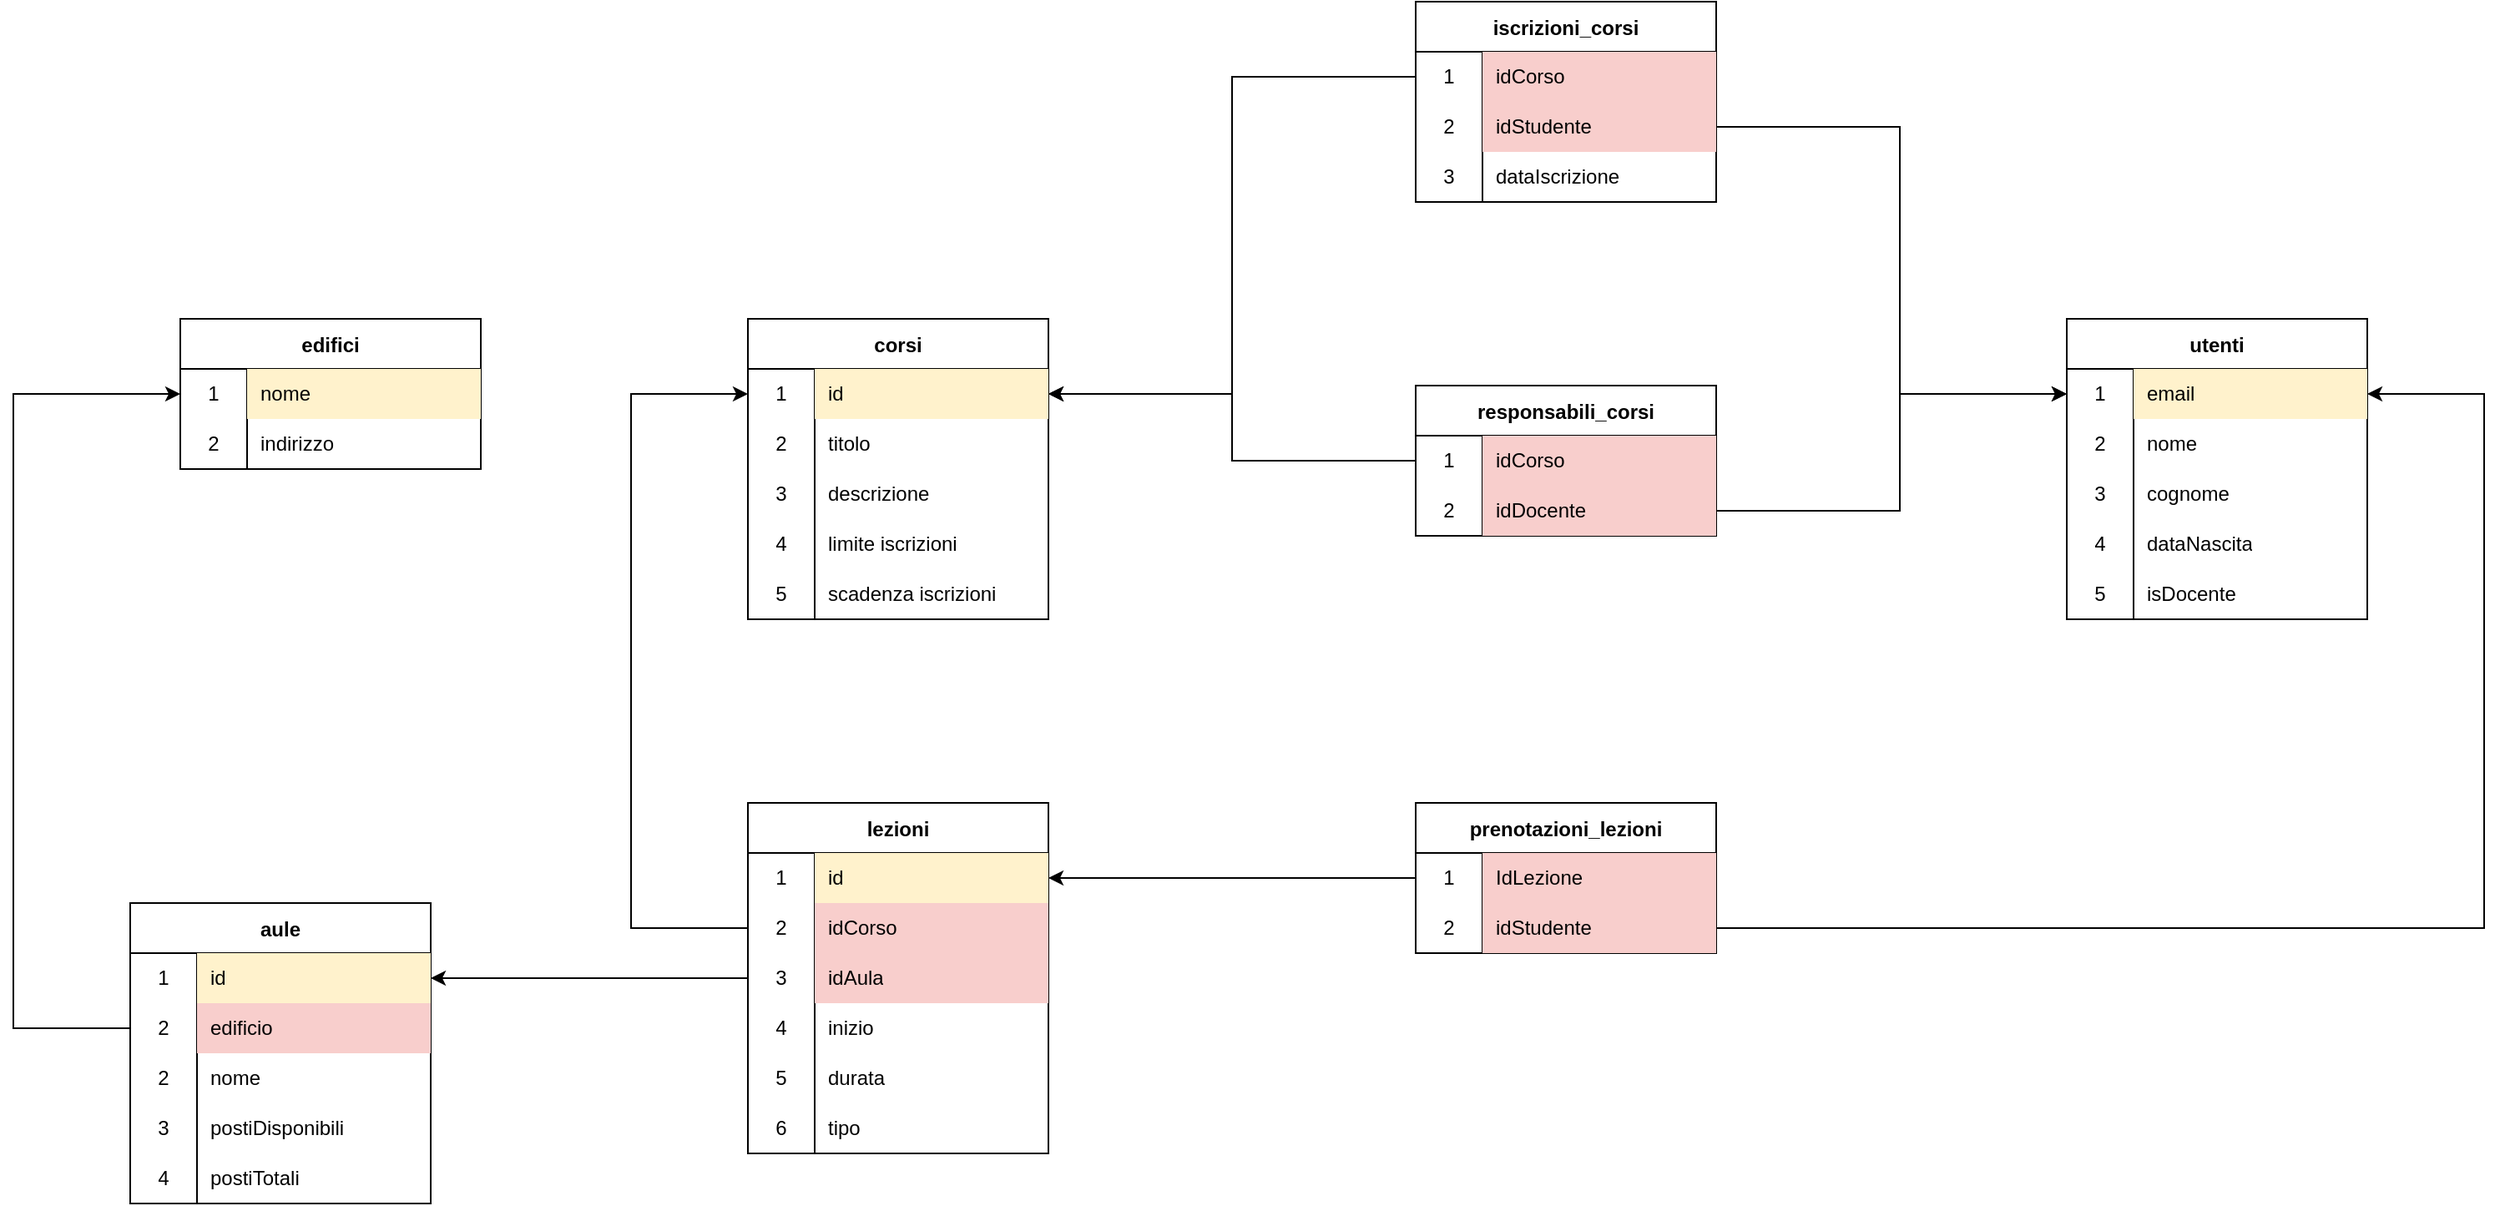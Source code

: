 <mxfile version="18.0.1" type="device"><diagram id="Do8OQqbNWDn9MiTwfZ_v" name="Page-1"><mxGraphModel dx="2324" dy="953" grid="1" gridSize="10" guides="1" tooltips="1" connect="1" arrows="1" fold="1" page="1" pageScale="1" pageWidth="827" pageHeight="1169" math="0" shadow="0"><root><mxCell id="0"/><mxCell id="1" parent="0"/><mxCell id="9APpmhTUJoyWHnllZokA-2" value="utenti" style="shape=table;startSize=30;container=1;collapsible=0;childLayout=tableLayout;fixedRows=1;rowLines=0;fontStyle=1;" parent="1" vertex="1"><mxGeometry x="860" y="480" width="180" height="180" as="geometry"/></mxCell><mxCell id="9APpmhTUJoyWHnllZokA-6" value="" style="shape=tableRow;horizontal=0;startSize=0;swimlaneHead=0;swimlaneBody=0;top=0;left=0;bottom=0;right=0;collapsible=0;dropTarget=0;fillColor=none;points=[[0,0.5],[1,0.5]];portConstraint=eastwest;" parent="9APpmhTUJoyWHnllZokA-2" vertex="1"><mxGeometry y="30" width="180" height="30" as="geometry"/></mxCell><mxCell id="9APpmhTUJoyWHnllZokA-7" value="1" style="shape=partialRectangle;html=1;whiteSpace=wrap;connectable=0;fillColor=none;top=0;left=0;bottom=0;right=0;overflow=hidden;" parent="9APpmhTUJoyWHnllZokA-6" vertex="1"><mxGeometry width="40" height="30" as="geometry"><mxRectangle width="40" height="30" as="alternateBounds"/></mxGeometry></mxCell><mxCell id="9APpmhTUJoyWHnllZokA-8" value="email" style="shape=partialRectangle;html=1;whiteSpace=wrap;connectable=0;fillColor=#fff2cc;top=0;left=0;bottom=0;right=0;align=left;spacingLeft=6;overflow=hidden;strokeColor=#d6b656;" parent="9APpmhTUJoyWHnllZokA-6" vertex="1"><mxGeometry x="40" width="140" height="30" as="geometry"><mxRectangle width="140" height="30" as="alternateBounds"/></mxGeometry></mxCell><mxCell id="9APpmhTUJoyWHnllZokA-9" style="shape=tableRow;horizontal=0;startSize=0;swimlaneHead=0;swimlaneBody=0;top=0;left=0;bottom=0;right=0;collapsible=0;dropTarget=0;fillColor=none;points=[[0,0.5],[1,0.5]];portConstraint=eastwest;" parent="9APpmhTUJoyWHnllZokA-2" vertex="1"><mxGeometry y="60" width="180" height="30" as="geometry"/></mxCell><mxCell id="9APpmhTUJoyWHnllZokA-10" value="2" style="shape=partialRectangle;html=1;whiteSpace=wrap;connectable=0;fillColor=none;top=0;left=0;bottom=0;right=0;overflow=hidden;" parent="9APpmhTUJoyWHnllZokA-9" vertex="1"><mxGeometry width="40" height="30" as="geometry"><mxRectangle width="40" height="30" as="alternateBounds"/></mxGeometry></mxCell><mxCell id="9APpmhTUJoyWHnllZokA-11" value="nome" style="shape=partialRectangle;html=1;whiteSpace=wrap;connectable=0;fillColor=none;top=0;left=0;bottom=0;right=0;align=left;spacingLeft=6;overflow=hidden;" parent="9APpmhTUJoyWHnllZokA-9" vertex="1"><mxGeometry x="40" width="140" height="30" as="geometry"><mxRectangle width="140" height="30" as="alternateBounds"/></mxGeometry></mxCell><mxCell id="9APpmhTUJoyWHnllZokA-12" style="shape=tableRow;horizontal=0;startSize=0;swimlaneHead=0;swimlaneBody=0;top=0;left=0;bottom=0;right=0;collapsible=0;dropTarget=0;fillColor=none;points=[[0,0.5],[1,0.5]];portConstraint=eastwest;" parent="9APpmhTUJoyWHnllZokA-2" vertex="1"><mxGeometry y="90" width="180" height="30" as="geometry"/></mxCell><mxCell id="9APpmhTUJoyWHnllZokA-13" value="3" style="shape=partialRectangle;html=1;whiteSpace=wrap;connectable=0;fillColor=none;top=0;left=0;bottom=0;right=0;overflow=hidden;" parent="9APpmhTUJoyWHnllZokA-12" vertex="1"><mxGeometry width="40" height="30" as="geometry"><mxRectangle width="40" height="30" as="alternateBounds"/></mxGeometry></mxCell><mxCell id="9APpmhTUJoyWHnllZokA-14" value="cognome" style="shape=partialRectangle;html=1;whiteSpace=wrap;connectable=0;fillColor=none;top=0;left=0;bottom=0;right=0;align=left;spacingLeft=6;overflow=hidden;" parent="9APpmhTUJoyWHnllZokA-12" vertex="1"><mxGeometry x="40" width="140" height="30" as="geometry"><mxRectangle width="140" height="30" as="alternateBounds"/></mxGeometry></mxCell><mxCell id="9APpmhTUJoyWHnllZokA-15" style="shape=tableRow;horizontal=0;startSize=0;swimlaneHead=0;swimlaneBody=0;top=0;left=0;bottom=0;right=0;collapsible=0;dropTarget=0;fillColor=none;points=[[0,0.5],[1,0.5]];portConstraint=eastwest;" parent="9APpmhTUJoyWHnllZokA-2" vertex="1"><mxGeometry y="120" width="180" height="30" as="geometry"/></mxCell><mxCell id="9APpmhTUJoyWHnllZokA-16" value="4" style="shape=partialRectangle;html=1;whiteSpace=wrap;connectable=0;fillColor=none;top=0;left=0;bottom=0;right=0;overflow=hidden;" parent="9APpmhTUJoyWHnllZokA-15" vertex="1"><mxGeometry width="40" height="30" as="geometry"><mxRectangle width="40" height="30" as="alternateBounds"/></mxGeometry></mxCell><mxCell id="9APpmhTUJoyWHnllZokA-17" value="dataNascita" style="shape=partialRectangle;html=1;whiteSpace=wrap;connectable=0;fillColor=none;top=0;left=0;bottom=0;right=0;align=left;spacingLeft=6;overflow=hidden;" parent="9APpmhTUJoyWHnllZokA-15" vertex="1"><mxGeometry x="40" width="140" height="30" as="geometry"><mxRectangle width="140" height="30" as="alternateBounds"/></mxGeometry></mxCell><mxCell id="9APpmhTUJoyWHnllZokA-133" style="shape=tableRow;horizontal=0;startSize=0;swimlaneHead=0;swimlaneBody=0;top=0;left=0;bottom=0;right=0;collapsible=0;dropTarget=0;fillColor=none;points=[[0,0.5],[1,0.5]];portConstraint=eastwest;" parent="9APpmhTUJoyWHnllZokA-2" vertex="1"><mxGeometry y="150" width="180" height="30" as="geometry"/></mxCell><mxCell id="9APpmhTUJoyWHnllZokA-134" value="5" style="shape=partialRectangle;html=1;whiteSpace=wrap;connectable=0;fillColor=none;top=0;left=0;bottom=0;right=0;overflow=hidden;" parent="9APpmhTUJoyWHnllZokA-133" vertex="1"><mxGeometry width="40" height="30" as="geometry"><mxRectangle width="40" height="30" as="alternateBounds"/></mxGeometry></mxCell><mxCell id="9APpmhTUJoyWHnllZokA-135" value="isDocente" style="shape=partialRectangle;html=1;whiteSpace=wrap;connectable=0;fillColor=none;top=0;left=0;bottom=0;right=0;align=left;spacingLeft=6;overflow=hidden;" parent="9APpmhTUJoyWHnllZokA-133" vertex="1"><mxGeometry x="40" width="140" height="30" as="geometry"><mxRectangle width="140" height="30" as="alternateBounds"/></mxGeometry></mxCell><mxCell id="9APpmhTUJoyWHnllZokA-33" value="lezioni" style="shape=table;startSize=30;container=1;collapsible=0;childLayout=tableLayout;fixedRows=1;rowLines=0;fontStyle=1;" parent="1" vertex="1"><mxGeometry x="70" y="770" width="180" height="210" as="geometry"/></mxCell><mxCell id="9APpmhTUJoyWHnllZokA-34" value="" style="shape=tableRow;horizontal=0;startSize=0;swimlaneHead=0;swimlaneBody=0;top=0;left=0;bottom=0;right=0;collapsible=0;dropTarget=0;fillColor=none;points=[[0,0.5],[1,0.5]];portConstraint=eastwest;" parent="9APpmhTUJoyWHnllZokA-33" vertex="1"><mxGeometry y="30" width="180" height="30" as="geometry"/></mxCell><mxCell id="9APpmhTUJoyWHnllZokA-35" value="1" style="shape=partialRectangle;html=1;whiteSpace=wrap;connectable=0;fillColor=none;top=0;left=0;bottom=0;right=0;overflow=hidden;pointerEvents=1;" parent="9APpmhTUJoyWHnllZokA-34" vertex="1"><mxGeometry width="40" height="30" as="geometry"><mxRectangle width="40" height="30" as="alternateBounds"/></mxGeometry></mxCell><mxCell id="9APpmhTUJoyWHnllZokA-36" value="id" style="shape=partialRectangle;html=1;whiteSpace=wrap;connectable=0;fillColor=#fff2cc;top=0;left=0;bottom=0;right=0;align=left;spacingLeft=6;overflow=hidden;strokeColor=#d6b656;" parent="9APpmhTUJoyWHnllZokA-34" vertex="1"><mxGeometry x="40" width="140" height="30" as="geometry"><mxRectangle width="140" height="30" as="alternateBounds"/></mxGeometry></mxCell><mxCell id="9APpmhTUJoyWHnllZokA-204" style="shape=tableRow;horizontal=0;startSize=0;swimlaneHead=0;swimlaneBody=0;top=0;left=0;bottom=0;right=0;collapsible=0;dropTarget=0;fillColor=none;points=[[0,0.5],[1,0.5]];portConstraint=eastwest;" parent="9APpmhTUJoyWHnllZokA-33" vertex="1"><mxGeometry y="60" width="180" height="30" as="geometry"/></mxCell><mxCell id="9APpmhTUJoyWHnllZokA-205" value="2" style="shape=partialRectangle;html=1;whiteSpace=wrap;connectable=0;fillColor=none;top=0;left=0;bottom=0;right=0;overflow=hidden;" parent="9APpmhTUJoyWHnllZokA-204" vertex="1"><mxGeometry width="40" height="30" as="geometry"><mxRectangle width="40" height="30" as="alternateBounds"/></mxGeometry></mxCell><mxCell id="9APpmhTUJoyWHnllZokA-206" value="&lt;span&gt;idCorso&lt;/span&gt;" style="shape=partialRectangle;html=1;whiteSpace=wrap;connectable=0;fillColor=#f8cecc;top=0;left=0;bottom=0;right=0;align=left;spacingLeft=6;overflow=hidden;strokeColor=#b85450;" parent="9APpmhTUJoyWHnllZokA-204" vertex="1"><mxGeometry x="40" width="140" height="30" as="geometry"><mxRectangle width="140" height="30" as="alternateBounds"/></mxGeometry></mxCell><mxCell id="swzENgJXtXlsPxIfbbaG-1" style="shape=tableRow;horizontal=0;startSize=0;swimlaneHead=0;swimlaneBody=0;top=0;left=0;bottom=0;right=0;collapsible=0;dropTarget=0;fillColor=none;points=[[0,0.5],[1,0.5]];portConstraint=eastwest;" parent="9APpmhTUJoyWHnllZokA-33" vertex="1"><mxGeometry y="90" width="180" height="30" as="geometry"/></mxCell><mxCell id="swzENgJXtXlsPxIfbbaG-2" value="3" style="shape=partialRectangle;html=1;whiteSpace=wrap;connectable=0;fillColor=none;top=0;left=0;bottom=0;right=0;overflow=hidden;" parent="swzENgJXtXlsPxIfbbaG-1" vertex="1"><mxGeometry width="40" height="30" as="geometry"><mxRectangle width="40" height="30" as="alternateBounds"/></mxGeometry></mxCell><mxCell id="swzENgJXtXlsPxIfbbaG-3" value="idAula" style="shape=partialRectangle;html=1;whiteSpace=wrap;connectable=0;fillColor=#f8cecc;top=0;left=0;bottom=0;right=0;align=left;spacingLeft=6;overflow=hidden;strokeColor=#b85450;" parent="swzENgJXtXlsPxIfbbaG-1" vertex="1"><mxGeometry x="40" width="140" height="30" as="geometry"><mxRectangle width="140" height="30" as="alternateBounds"/></mxGeometry></mxCell><mxCell id="9APpmhTUJoyWHnllZokA-37" value="" style="shape=tableRow;horizontal=0;startSize=0;swimlaneHead=0;swimlaneBody=0;top=0;left=0;bottom=0;right=0;collapsible=0;dropTarget=0;fillColor=none;points=[[0,0.5],[1,0.5]];portConstraint=eastwest;" parent="9APpmhTUJoyWHnllZokA-33" vertex="1"><mxGeometry y="120" width="180" height="30" as="geometry"/></mxCell><mxCell id="9APpmhTUJoyWHnllZokA-38" value="4" style="shape=partialRectangle;html=1;whiteSpace=wrap;connectable=0;fillColor=none;top=0;left=0;bottom=0;right=0;overflow=hidden;" parent="9APpmhTUJoyWHnllZokA-37" vertex="1"><mxGeometry width="40" height="30" as="geometry"><mxRectangle width="40" height="30" as="alternateBounds"/></mxGeometry></mxCell><mxCell id="9APpmhTUJoyWHnllZokA-39" value="inizio" style="shape=partialRectangle;html=1;whiteSpace=wrap;connectable=0;fillColor=none;top=0;left=0;bottom=0;right=0;align=left;spacingLeft=6;overflow=hidden;" parent="9APpmhTUJoyWHnllZokA-37" vertex="1"><mxGeometry x="40" width="140" height="30" as="geometry"><mxRectangle width="140" height="30" as="alternateBounds"/></mxGeometry></mxCell><mxCell id="9APpmhTUJoyWHnllZokA-40" value="" style="shape=tableRow;horizontal=0;startSize=0;swimlaneHead=0;swimlaneBody=0;top=0;left=0;bottom=0;right=0;collapsible=0;dropTarget=0;fillColor=none;points=[[0,0.5],[1,0.5]];portConstraint=eastwest;" parent="9APpmhTUJoyWHnllZokA-33" vertex="1"><mxGeometry y="150" width="180" height="30" as="geometry"/></mxCell><mxCell id="9APpmhTUJoyWHnllZokA-41" value="5" style="shape=partialRectangle;html=1;whiteSpace=wrap;connectable=0;fillColor=none;top=0;left=0;bottom=0;right=0;overflow=hidden;" parent="9APpmhTUJoyWHnllZokA-40" vertex="1"><mxGeometry width="40" height="30" as="geometry"><mxRectangle width="40" height="30" as="alternateBounds"/></mxGeometry></mxCell><mxCell id="9APpmhTUJoyWHnllZokA-42" value="durata" style="shape=partialRectangle;html=1;whiteSpace=wrap;connectable=0;fillColor=none;top=0;left=0;bottom=0;right=0;align=left;spacingLeft=6;overflow=hidden;" parent="9APpmhTUJoyWHnllZokA-40" vertex="1"><mxGeometry x="40" width="140" height="30" as="geometry"><mxRectangle width="140" height="30" as="alternateBounds"/></mxGeometry></mxCell><mxCell id="9APpmhTUJoyWHnllZokA-200" style="shape=tableRow;horizontal=0;startSize=0;swimlaneHead=0;swimlaneBody=0;top=0;left=0;bottom=0;right=0;collapsible=0;dropTarget=0;fillColor=none;points=[[0,0.5],[1,0.5]];portConstraint=eastwest;" parent="9APpmhTUJoyWHnllZokA-33" vertex="1"><mxGeometry y="180" width="180" height="30" as="geometry"/></mxCell><mxCell id="9APpmhTUJoyWHnllZokA-201" value="6" style="shape=partialRectangle;html=1;whiteSpace=wrap;connectable=0;fillColor=none;top=0;left=0;bottom=0;right=0;overflow=hidden;" parent="9APpmhTUJoyWHnllZokA-200" vertex="1"><mxGeometry width="40" height="30" as="geometry"><mxRectangle width="40" height="30" as="alternateBounds"/></mxGeometry></mxCell><mxCell id="9APpmhTUJoyWHnllZokA-202" value="tipo" style="shape=partialRectangle;html=1;whiteSpace=wrap;connectable=0;fillColor=none;top=0;left=0;bottom=0;right=0;align=left;spacingLeft=6;overflow=hidden;" parent="9APpmhTUJoyWHnllZokA-200" vertex="1"><mxGeometry x="40" width="140" height="30" as="geometry"><mxRectangle width="140" height="30" as="alternateBounds"/></mxGeometry></mxCell><mxCell id="9APpmhTUJoyWHnllZokA-43" value="corsi" style="shape=table;startSize=30;container=1;collapsible=0;childLayout=tableLayout;fixedRows=1;rowLines=0;fontStyle=1;" parent="1" vertex="1"><mxGeometry x="70" y="480" width="180" height="180" as="geometry"/></mxCell><mxCell id="9APpmhTUJoyWHnllZokA-44" style="shape=tableRow;horizontal=0;startSize=0;swimlaneHead=0;swimlaneBody=0;top=0;left=0;bottom=0;right=0;collapsible=0;dropTarget=0;fillColor=none;points=[[0,0.5],[1,0.5]];portConstraint=eastwest;" parent="9APpmhTUJoyWHnllZokA-43" vertex="1"><mxGeometry y="30" width="180" height="30" as="geometry"/></mxCell><mxCell id="9APpmhTUJoyWHnllZokA-45" value="1" style="shape=partialRectangle;html=1;whiteSpace=wrap;connectable=0;fillColor=none;top=0;left=0;bottom=0;right=0;overflow=hidden;pointerEvents=1;" parent="9APpmhTUJoyWHnllZokA-44" vertex="1"><mxGeometry width="40" height="30" as="geometry"><mxRectangle width="40" height="30" as="alternateBounds"/></mxGeometry></mxCell><mxCell id="9APpmhTUJoyWHnllZokA-46" value="id" style="shape=partialRectangle;html=1;whiteSpace=wrap;connectable=0;fillColor=#fff2cc;top=0;left=0;bottom=0;right=0;align=left;spacingLeft=6;overflow=hidden;strokeColor=#d6b656;" parent="9APpmhTUJoyWHnllZokA-44" vertex="1"><mxGeometry x="40" width="140" height="30" as="geometry"><mxRectangle width="140" height="30" as="alternateBounds"/></mxGeometry></mxCell><mxCell id="9APpmhTUJoyWHnllZokA-47" value="" style="shape=tableRow;horizontal=0;startSize=0;swimlaneHead=0;swimlaneBody=0;top=0;left=0;bottom=0;right=0;collapsible=0;dropTarget=0;fillColor=none;points=[[0,0.5],[1,0.5]];portConstraint=eastwest;" parent="9APpmhTUJoyWHnllZokA-43" vertex="1"><mxGeometry y="60" width="180" height="30" as="geometry"/></mxCell><mxCell id="9APpmhTUJoyWHnllZokA-48" value="2" style="shape=partialRectangle;html=1;whiteSpace=wrap;connectable=0;fillColor=none;top=0;left=0;bottom=0;right=0;overflow=hidden;pointerEvents=1;" parent="9APpmhTUJoyWHnllZokA-47" vertex="1"><mxGeometry width="40" height="30" as="geometry"><mxRectangle width="40" height="30" as="alternateBounds"/></mxGeometry></mxCell><mxCell id="9APpmhTUJoyWHnllZokA-49" value="titolo" style="shape=partialRectangle;html=1;whiteSpace=wrap;connectable=0;fillColor=none;top=0;left=0;bottom=0;right=0;align=left;spacingLeft=6;overflow=hidden;" parent="9APpmhTUJoyWHnllZokA-47" vertex="1"><mxGeometry x="40" width="140" height="30" as="geometry"><mxRectangle width="140" height="30" as="alternateBounds"/></mxGeometry></mxCell><mxCell id="paKhZ5-qJd5fVoAZMEzW-17" style="shape=tableRow;horizontal=0;startSize=0;swimlaneHead=0;swimlaneBody=0;top=0;left=0;bottom=0;right=0;collapsible=0;dropTarget=0;fillColor=none;points=[[0,0.5],[1,0.5]];portConstraint=eastwest;" parent="9APpmhTUJoyWHnllZokA-43" vertex="1"><mxGeometry y="90" width="180" height="30" as="geometry"/></mxCell><mxCell id="paKhZ5-qJd5fVoAZMEzW-18" value="3" style="shape=partialRectangle;html=1;whiteSpace=wrap;connectable=0;fillColor=none;top=0;left=0;bottom=0;right=0;overflow=hidden;pointerEvents=1;" parent="paKhZ5-qJd5fVoAZMEzW-17" vertex="1"><mxGeometry width="40" height="30" as="geometry"><mxRectangle width="40" height="30" as="alternateBounds"/></mxGeometry></mxCell><mxCell id="paKhZ5-qJd5fVoAZMEzW-19" value="&lt;span&gt;descrizione&lt;/span&gt;" style="shape=partialRectangle;html=1;whiteSpace=wrap;connectable=0;fillColor=none;top=0;left=0;bottom=0;right=0;align=left;spacingLeft=6;overflow=hidden;" parent="paKhZ5-qJd5fVoAZMEzW-17" vertex="1"><mxGeometry x="40" width="140" height="30" as="geometry"><mxRectangle width="140" height="30" as="alternateBounds"/></mxGeometry></mxCell><mxCell id="9APpmhTUJoyWHnllZokA-50" value="" style="shape=tableRow;horizontal=0;startSize=0;swimlaneHead=0;swimlaneBody=0;top=0;left=0;bottom=0;right=0;collapsible=0;dropTarget=0;fillColor=none;points=[[0,0.5],[1,0.5]];portConstraint=eastwest;" parent="9APpmhTUJoyWHnllZokA-43" vertex="1"><mxGeometry y="120" width="180" height="30" as="geometry"/></mxCell><mxCell id="9APpmhTUJoyWHnllZokA-51" value="4" style="shape=partialRectangle;html=1;whiteSpace=wrap;connectable=0;fillColor=none;top=0;left=0;bottom=0;right=0;overflow=hidden;" parent="9APpmhTUJoyWHnllZokA-50" vertex="1"><mxGeometry width="40" height="30" as="geometry"><mxRectangle width="40" height="30" as="alternateBounds"/></mxGeometry></mxCell><mxCell id="9APpmhTUJoyWHnllZokA-52" value="limite iscrizioni" style="shape=partialRectangle;html=1;whiteSpace=wrap;connectable=0;fillColor=none;top=0;left=0;bottom=0;right=0;align=left;spacingLeft=6;overflow=hidden;" parent="9APpmhTUJoyWHnllZokA-50" vertex="1"><mxGeometry x="40" width="140" height="30" as="geometry"><mxRectangle width="140" height="30" as="alternateBounds"/></mxGeometry></mxCell><mxCell id="9APpmhTUJoyWHnllZokA-53" value="" style="shape=tableRow;horizontal=0;startSize=0;swimlaneHead=0;swimlaneBody=0;top=0;left=0;bottom=0;right=0;collapsible=0;dropTarget=0;fillColor=none;points=[[0,0.5],[1,0.5]];portConstraint=eastwest;" parent="9APpmhTUJoyWHnllZokA-43" vertex="1"><mxGeometry y="150" width="180" height="30" as="geometry"/></mxCell><mxCell id="9APpmhTUJoyWHnllZokA-54" value="5" style="shape=partialRectangle;html=1;whiteSpace=wrap;connectable=0;fillColor=none;top=0;left=0;bottom=0;right=0;overflow=hidden;" parent="9APpmhTUJoyWHnllZokA-53" vertex="1"><mxGeometry width="40" height="30" as="geometry"><mxRectangle width="40" height="30" as="alternateBounds"/></mxGeometry></mxCell><mxCell id="9APpmhTUJoyWHnllZokA-55" value="scadenza iscrizioni" style="shape=partialRectangle;html=1;whiteSpace=wrap;connectable=0;fillColor=none;top=0;left=0;bottom=0;right=0;align=left;spacingLeft=6;overflow=hidden;" parent="9APpmhTUJoyWHnllZokA-53" vertex="1"><mxGeometry x="40" width="140" height="30" as="geometry"><mxRectangle width="140" height="30" as="alternateBounds"/></mxGeometry></mxCell><mxCell id="9APpmhTUJoyWHnllZokA-60" value="aule" style="shape=table;startSize=30;container=1;collapsible=0;childLayout=tableLayout;fixedRows=1;rowLines=0;fontStyle=1;" parent="1" vertex="1"><mxGeometry x="-300" y="830" width="180" height="180" as="geometry"/></mxCell><mxCell id="9APpmhTUJoyWHnllZokA-61" value="" style="shape=tableRow;horizontal=0;startSize=0;swimlaneHead=0;swimlaneBody=0;top=0;left=0;bottom=0;right=0;collapsible=0;dropTarget=0;fillColor=none;points=[[0,0.5],[1,0.5]];portConstraint=eastwest;" parent="9APpmhTUJoyWHnllZokA-60" vertex="1"><mxGeometry y="30" width="180" height="30" as="geometry"/></mxCell><mxCell id="9APpmhTUJoyWHnllZokA-62" value="1" style="shape=partialRectangle;html=1;whiteSpace=wrap;connectable=0;fillColor=none;top=0;left=0;bottom=0;right=0;overflow=hidden;pointerEvents=1;" parent="9APpmhTUJoyWHnllZokA-61" vertex="1"><mxGeometry width="40" height="30" as="geometry"><mxRectangle width="40" height="30" as="alternateBounds"/></mxGeometry></mxCell><mxCell id="9APpmhTUJoyWHnllZokA-63" value="id" style="shape=partialRectangle;html=1;whiteSpace=wrap;connectable=0;fillColor=#fff2cc;top=0;left=0;bottom=0;right=0;align=left;spacingLeft=6;overflow=hidden;strokeColor=#d6b656;" parent="9APpmhTUJoyWHnllZokA-61" vertex="1"><mxGeometry x="40" width="140" height="30" as="geometry"><mxRectangle width="140" height="30" as="alternateBounds"/></mxGeometry></mxCell><mxCell id="paKhZ5-qJd5fVoAZMEzW-9" style="shape=tableRow;horizontal=0;startSize=0;swimlaneHead=0;swimlaneBody=0;top=0;left=0;bottom=0;right=0;collapsible=0;dropTarget=0;fillColor=none;points=[[0,0.5],[1,0.5]];portConstraint=eastwest;" parent="9APpmhTUJoyWHnllZokA-60" vertex="1"><mxGeometry y="60" width="180" height="30" as="geometry"/></mxCell><mxCell id="paKhZ5-qJd5fVoAZMEzW-10" value="2" style="shape=partialRectangle;html=1;whiteSpace=wrap;connectable=0;fillColor=none;top=0;left=0;bottom=0;right=0;overflow=hidden;pointerEvents=1;" parent="paKhZ5-qJd5fVoAZMEzW-9" vertex="1"><mxGeometry width="40" height="30" as="geometry"><mxRectangle width="40" height="30" as="alternateBounds"/></mxGeometry></mxCell><mxCell id="paKhZ5-qJd5fVoAZMEzW-11" value="edificio" style="shape=partialRectangle;html=1;whiteSpace=wrap;connectable=0;fillColor=#f8cecc;top=0;left=0;bottom=0;right=0;align=left;spacingLeft=6;overflow=hidden;strokeColor=#b85450;" parent="paKhZ5-qJd5fVoAZMEzW-9" vertex="1"><mxGeometry x="40" width="140" height="30" as="geometry"><mxRectangle width="140" height="30" as="alternateBounds"/></mxGeometry></mxCell><mxCell id="9APpmhTUJoyWHnllZokA-64" value="" style="shape=tableRow;horizontal=0;startSize=0;swimlaneHead=0;swimlaneBody=0;top=0;left=0;bottom=0;right=0;collapsible=0;dropTarget=0;fillColor=none;points=[[0,0.5],[1,0.5]];portConstraint=eastwest;" parent="9APpmhTUJoyWHnllZokA-60" vertex="1"><mxGeometry y="90" width="180" height="30" as="geometry"/></mxCell><mxCell id="9APpmhTUJoyWHnllZokA-65" value="2" style="shape=partialRectangle;html=1;whiteSpace=wrap;connectable=0;fillColor=none;top=0;left=0;bottom=0;right=0;overflow=hidden;" parent="9APpmhTUJoyWHnllZokA-64" vertex="1"><mxGeometry width="40" height="30" as="geometry"><mxRectangle width="40" height="30" as="alternateBounds"/></mxGeometry></mxCell><mxCell id="9APpmhTUJoyWHnllZokA-66" value="nome" style="shape=partialRectangle;html=1;whiteSpace=wrap;connectable=0;fillColor=none;top=0;left=0;bottom=0;right=0;align=left;spacingLeft=6;overflow=hidden;" parent="9APpmhTUJoyWHnllZokA-64" vertex="1"><mxGeometry x="40" width="140" height="30" as="geometry"><mxRectangle width="140" height="30" as="alternateBounds"/></mxGeometry></mxCell><mxCell id="9APpmhTUJoyWHnllZokA-67" value="" style="shape=tableRow;horizontal=0;startSize=0;swimlaneHead=0;swimlaneBody=0;top=0;left=0;bottom=0;right=0;collapsible=0;dropTarget=0;fillColor=none;points=[[0,0.5],[1,0.5]];portConstraint=eastwest;" parent="9APpmhTUJoyWHnllZokA-60" vertex="1"><mxGeometry y="120" width="180" height="30" as="geometry"/></mxCell><mxCell id="9APpmhTUJoyWHnllZokA-68" value="3" style="shape=partialRectangle;html=1;whiteSpace=wrap;connectable=0;fillColor=none;top=0;left=0;bottom=0;right=0;overflow=hidden;" parent="9APpmhTUJoyWHnllZokA-67" vertex="1"><mxGeometry width="40" height="30" as="geometry"><mxRectangle width="40" height="30" as="alternateBounds"/></mxGeometry></mxCell><mxCell id="9APpmhTUJoyWHnllZokA-69" value="postiDisponibili" style="shape=partialRectangle;html=1;whiteSpace=wrap;connectable=0;fillColor=none;top=0;left=0;bottom=0;right=0;align=left;spacingLeft=6;overflow=hidden;" parent="9APpmhTUJoyWHnllZokA-67" vertex="1"><mxGeometry x="40" width="140" height="30" as="geometry"><mxRectangle width="140" height="30" as="alternateBounds"/></mxGeometry></mxCell><mxCell id="9APpmhTUJoyWHnllZokA-70" style="shape=tableRow;horizontal=0;startSize=0;swimlaneHead=0;swimlaneBody=0;top=0;left=0;bottom=0;right=0;collapsible=0;dropTarget=0;fillColor=none;points=[[0,0.5],[1,0.5]];portConstraint=eastwest;" parent="9APpmhTUJoyWHnllZokA-60" vertex="1"><mxGeometry y="150" width="180" height="30" as="geometry"/></mxCell><mxCell id="9APpmhTUJoyWHnllZokA-71" value="4" style="shape=partialRectangle;html=1;whiteSpace=wrap;connectable=0;fillColor=none;top=0;left=0;bottom=0;right=0;overflow=hidden;" parent="9APpmhTUJoyWHnllZokA-70" vertex="1"><mxGeometry width="40" height="30" as="geometry"><mxRectangle width="40" height="30" as="alternateBounds"/></mxGeometry></mxCell><mxCell id="9APpmhTUJoyWHnllZokA-72" value="postiTotali" style="shape=partialRectangle;html=1;whiteSpace=wrap;connectable=0;fillColor=none;top=0;left=0;bottom=0;right=0;align=left;spacingLeft=6;overflow=hidden;" parent="9APpmhTUJoyWHnllZokA-70" vertex="1"><mxGeometry x="40" width="140" height="30" as="geometry"><mxRectangle width="140" height="30" as="alternateBounds"/></mxGeometry></mxCell><mxCell id="9APpmhTUJoyWHnllZokA-73" value="edifici" style="shape=table;startSize=30;container=1;collapsible=0;childLayout=tableLayout;fixedRows=1;rowLines=0;fontStyle=1;" parent="1" vertex="1"><mxGeometry x="-270" y="480" width="180" height="90" as="geometry"/></mxCell><mxCell id="9APpmhTUJoyWHnllZokA-77" value="" style="shape=tableRow;horizontal=0;startSize=0;swimlaneHead=0;swimlaneBody=0;top=0;left=0;bottom=0;right=0;collapsible=0;dropTarget=0;fillColor=none;points=[[0,0.5],[1,0.5]];portConstraint=eastwest;" parent="9APpmhTUJoyWHnllZokA-73" vertex="1"><mxGeometry y="30" width="180" height="30" as="geometry"/></mxCell><mxCell id="9APpmhTUJoyWHnllZokA-78" value="1" style="shape=partialRectangle;html=1;whiteSpace=wrap;connectable=0;fillColor=none;top=0;left=0;bottom=0;right=0;overflow=hidden;" parent="9APpmhTUJoyWHnllZokA-77" vertex="1"><mxGeometry width="40" height="30" as="geometry"><mxRectangle width="40" height="30" as="alternateBounds"/></mxGeometry></mxCell><mxCell id="9APpmhTUJoyWHnllZokA-79" value="nome" style="shape=partialRectangle;html=1;whiteSpace=wrap;connectable=0;fillColor=#fff2cc;top=0;left=0;bottom=0;right=0;align=left;spacingLeft=6;overflow=hidden;strokeColor=#d6b656;" parent="9APpmhTUJoyWHnllZokA-77" vertex="1"><mxGeometry x="40" width="140" height="30" as="geometry"><mxRectangle width="140" height="30" as="alternateBounds"/></mxGeometry></mxCell><mxCell id="9APpmhTUJoyWHnllZokA-80" value="" style="shape=tableRow;horizontal=0;startSize=0;swimlaneHead=0;swimlaneBody=0;top=0;left=0;bottom=0;right=0;collapsible=0;dropTarget=0;fillColor=none;points=[[0,0.5],[1,0.5]];portConstraint=eastwest;" parent="9APpmhTUJoyWHnllZokA-73" vertex="1"><mxGeometry y="60" width="180" height="30" as="geometry"/></mxCell><mxCell id="9APpmhTUJoyWHnllZokA-81" value="2" style="shape=partialRectangle;html=1;whiteSpace=wrap;connectable=0;fillColor=none;top=0;left=0;bottom=0;right=0;overflow=hidden;" parent="9APpmhTUJoyWHnllZokA-80" vertex="1"><mxGeometry width="40" height="30" as="geometry"><mxRectangle width="40" height="30" as="alternateBounds"/></mxGeometry></mxCell><mxCell id="9APpmhTUJoyWHnllZokA-82" value="indirizzo" style="shape=partialRectangle;html=1;whiteSpace=wrap;connectable=0;fillColor=none;top=0;left=0;bottom=0;right=0;align=left;spacingLeft=6;overflow=hidden;" parent="9APpmhTUJoyWHnllZokA-80" vertex="1"><mxGeometry x="40" width="140" height="30" as="geometry"><mxRectangle width="140" height="30" as="alternateBounds"/></mxGeometry></mxCell><mxCell id="9APpmhTUJoyWHnllZokA-137" style="edgeStyle=orthogonalEdgeStyle;rounded=0;orthogonalLoop=1;jettySize=auto;html=1;exitX=1;exitY=0.5;exitDx=0;exitDy=0;entryX=1;entryY=0.5;entryDx=0;entryDy=0;startArrow=none;startFill=0;" parent="1" source="9APpmhTUJoyWHnllZokA-114" target="9APpmhTUJoyWHnllZokA-6" edge="1"><mxGeometry relative="1" as="geometry"><Array as="points"><mxPoint x="1110" y="845"/><mxPoint x="1110" y="525"/></Array></mxGeometry></mxCell><mxCell id="9APpmhTUJoyWHnllZokA-103" value="prenotazioni_lezioni" style="shape=table;startSize=30;container=1;collapsible=0;childLayout=tableLayout;fixedRows=1;rowLines=0;fontStyle=1;" parent="1" vertex="1"><mxGeometry x="470" y="770" width="180" height="90" as="geometry"/></mxCell><mxCell id="9APpmhTUJoyWHnllZokA-104" value="" style="shape=tableRow;horizontal=0;startSize=0;swimlaneHead=0;swimlaneBody=0;top=0;left=0;bottom=0;right=0;collapsible=0;dropTarget=0;fillColor=none;points=[[0,0.5],[1,0.5]];portConstraint=eastwest;" parent="9APpmhTUJoyWHnllZokA-103" vertex="1"><mxGeometry y="30" width="180" height="30" as="geometry"/></mxCell><mxCell id="9APpmhTUJoyWHnllZokA-105" value="1" style="shape=partialRectangle;html=1;whiteSpace=wrap;connectable=0;fillColor=none;top=0;left=0;bottom=0;right=0;overflow=hidden;pointerEvents=1;" parent="9APpmhTUJoyWHnllZokA-104" vertex="1"><mxGeometry width="40" height="30" as="geometry"><mxRectangle width="40" height="30" as="alternateBounds"/></mxGeometry></mxCell><mxCell id="9APpmhTUJoyWHnllZokA-106" value="IdLezione" style="shape=partialRectangle;html=1;whiteSpace=wrap;connectable=0;top=0;left=0;bottom=0;right=0;align=left;spacingLeft=6;overflow=hidden;fillColor=#f8cecc;strokeColor=#b85450;" parent="9APpmhTUJoyWHnllZokA-104" vertex="1"><mxGeometry x="40" width="140" height="30" as="geometry"><mxRectangle width="140" height="30" as="alternateBounds"/></mxGeometry></mxCell><mxCell id="9APpmhTUJoyWHnllZokA-114" value="" style="shape=tableRow;horizontal=0;startSize=0;swimlaneHead=0;swimlaneBody=0;top=0;left=0;bottom=0;right=0;collapsible=0;dropTarget=0;fillColor=none;points=[[0,0.5],[1,0.5]];portConstraint=eastwest;" parent="9APpmhTUJoyWHnllZokA-103" vertex="1"><mxGeometry y="60" width="180" height="30" as="geometry"/></mxCell><mxCell id="9APpmhTUJoyWHnllZokA-115" value="2" style="shape=partialRectangle;html=1;whiteSpace=wrap;connectable=0;fillColor=none;top=0;left=0;bottom=0;right=0;overflow=hidden;pointerEvents=1;" parent="9APpmhTUJoyWHnllZokA-114" vertex="1"><mxGeometry width="40" height="30" as="geometry"><mxRectangle width="40" height="30" as="alternateBounds"/></mxGeometry></mxCell><mxCell id="9APpmhTUJoyWHnllZokA-116" value="idStudente" style="shape=partialRectangle;html=1;whiteSpace=wrap;connectable=0;fillColor=#f8cecc;top=0;left=0;bottom=0;right=0;align=left;spacingLeft=6;overflow=hidden;strokeColor=#b85450;" parent="9APpmhTUJoyWHnllZokA-114" vertex="1"><mxGeometry x="40" width="140" height="30" as="geometry"><mxRectangle width="140" height="30" as="alternateBounds"/></mxGeometry></mxCell><mxCell id="9APpmhTUJoyWHnllZokA-132" style="edgeStyle=orthogonalEdgeStyle;rounded=0;orthogonalLoop=1;jettySize=auto;html=1;entryX=0;entryY=0.5;entryDx=0;entryDy=0;startArrow=classic;startFill=1;exitX=1;exitY=0.5;exitDx=0;exitDy=0;endArrow=none;endFill=0;" parent="1" source="9APpmhTUJoyWHnllZokA-34" target="9APpmhTUJoyWHnllZokA-104" edge="1"><mxGeometry relative="1" as="geometry"><mxPoint x="330" y="1020" as="targetPoint"/><Array as="points"><mxPoint x="250" y="815"/></Array><mxPoint x="260" y="958" as="sourcePoint"/></mxGeometry></mxCell><mxCell id="9APpmhTUJoyWHnllZokA-155" style="edgeStyle=orthogonalEdgeStyle;rounded=0;orthogonalLoop=1;jettySize=auto;html=1;exitX=1;exitY=0.5;exitDx=0;exitDy=0;startArrow=none;startFill=0;entryX=0;entryY=0.5;entryDx=0;entryDy=0;" parent="1" source="9APpmhTUJoyWHnllZokA-143" target="9APpmhTUJoyWHnllZokA-6" edge="1"><mxGeometry relative="1" as="geometry"><Array as="points"><mxPoint x="760" y="365"/><mxPoint x="760" y="525"/></Array></mxGeometry></mxCell><mxCell id="9APpmhTUJoyWHnllZokA-156" style="edgeStyle=orthogonalEdgeStyle;rounded=0;orthogonalLoop=1;jettySize=auto;html=1;exitX=0;exitY=0.5;exitDx=0;exitDy=0;startArrow=none;startFill=0;entryX=1;entryY=0.25;entryDx=0;entryDy=0;" parent="1" source="9APpmhTUJoyWHnllZokA-140" target="9APpmhTUJoyWHnllZokA-43" edge="1"><mxGeometry relative="1" as="geometry"/></mxCell><mxCell id="9APpmhTUJoyWHnllZokA-139" value="iscrizioni_corsi" style="shape=table;startSize=30;container=1;collapsible=0;childLayout=tableLayout;fixedRows=1;rowLines=0;fontStyle=1;" parent="1" vertex="1"><mxGeometry x="470" y="290" width="180" height="120" as="geometry"/></mxCell><mxCell id="9APpmhTUJoyWHnllZokA-140" style="shape=tableRow;horizontal=0;startSize=0;swimlaneHead=0;swimlaneBody=0;top=0;left=0;bottom=0;right=0;collapsible=0;dropTarget=0;fillColor=none;points=[[0,0.5],[1,0.5]];portConstraint=eastwest;" parent="9APpmhTUJoyWHnllZokA-139" vertex="1"><mxGeometry y="30" width="180" height="30" as="geometry"/></mxCell><mxCell id="9APpmhTUJoyWHnllZokA-141" value="1" style="shape=partialRectangle;html=1;whiteSpace=wrap;connectable=0;fillColor=none;top=0;left=0;bottom=0;right=0;overflow=hidden;pointerEvents=1;" parent="9APpmhTUJoyWHnllZokA-140" vertex="1"><mxGeometry width="40" height="30" as="geometry"><mxRectangle width="40" height="30" as="alternateBounds"/></mxGeometry></mxCell><mxCell id="9APpmhTUJoyWHnllZokA-142" value="idCorso" style="shape=partialRectangle;html=1;whiteSpace=wrap;connectable=0;fillColor=#f8cecc;top=0;left=0;bottom=0;right=0;align=left;spacingLeft=6;overflow=hidden;strokeColor=#b85450;" parent="9APpmhTUJoyWHnllZokA-140" vertex="1"><mxGeometry x="40" width="140" height="30" as="geometry"><mxRectangle width="140" height="30" as="alternateBounds"/></mxGeometry></mxCell><mxCell id="9APpmhTUJoyWHnllZokA-143" value="" style="shape=tableRow;horizontal=0;startSize=0;swimlaneHead=0;swimlaneBody=0;top=0;left=0;bottom=0;right=0;collapsible=0;dropTarget=0;fillColor=none;points=[[0,0.5],[1,0.5]];portConstraint=eastwest;" parent="9APpmhTUJoyWHnllZokA-139" vertex="1"><mxGeometry y="60" width="180" height="30" as="geometry"/></mxCell><mxCell id="9APpmhTUJoyWHnllZokA-144" value="2" style="shape=partialRectangle;html=1;whiteSpace=wrap;connectable=0;fillColor=none;top=0;left=0;bottom=0;right=0;overflow=hidden;pointerEvents=1;" parent="9APpmhTUJoyWHnllZokA-143" vertex="1"><mxGeometry width="40" height="30" as="geometry"><mxRectangle width="40" height="30" as="alternateBounds"/></mxGeometry></mxCell><mxCell id="9APpmhTUJoyWHnllZokA-145" value="idStudente" style="shape=partialRectangle;html=1;whiteSpace=wrap;connectable=0;fillColor=#f8cecc;top=0;left=0;bottom=0;right=0;align=left;spacingLeft=6;overflow=hidden;strokeColor=#b85450;" parent="9APpmhTUJoyWHnllZokA-143" vertex="1"><mxGeometry x="40" width="140" height="30" as="geometry"><mxRectangle width="140" height="30" as="alternateBounds"/></mxGeometry></mxCell><mxCell id="9APpmhTUJoyWHnllZokA-146" value="" style="shape=tableRow;horizontal=0;startSize=0;swimlaneHead=0;swimlaneBody=0;top=0;left=0;bottom=0;right=0;collapsible=0;dropTarget=0;fillColor=none;points=[[0,0.5],[1,0.5]];portConstraint=eastwest;" parent="9APpmhTUJoyWHnllZokA-139" vertex="1"><mxGeometry y="90" width="180" height="30" as="geometry"/></mxCell><mxCell id="9APpmhTUJoyWHnllZokA-147" value="3" style="shape=partialRectangle;html=1;whiteSpace=wrap;connectable=0;fillColor=none;top=0;left=0;bottom=0;right=0;overflow=hidden;" parent="9APpmhTUJoyWHnllZokA-146" vertex="1"><mxGeometry width="40" height="30" as="geometry"><mxRectangle width="40" height="30" as="alternateBounds"/></mxGeometry></mxCell><mxCell id="9APpmhTUJoyWHnllZokA-148" value="dataIscrizione" style="shape=partialRectangle;html=1;whiteSpace=wrap;connectable=0;fillColor=none;top=0;left=0;bottom=0;right=0;align=left;spacingLeft=6;overflow=hidden;" parent="9APpmhTUJoyWHnllZokA-146" vertex="1"><mxGeometry x="40" width="140" height="30" as="geometry"><mxRectangle width="140" height="30" as="alternateBounds"/></mxGeometry></mxCell><mxCell id="9APpmhTUJoyWHnllZokA-167" style="edgeStyle=orthogonalEdgeStyle;rounded=0;orthogonalLoop=1;jettySize=auto;html=1;exitX=1;exitY=0.5;exitDx=0;exitDy=0;entryX=0;entryY=0.5;entryDx=0;entryDy=0;startArrow=none;startFill=0;" parent="1" source="9APpmhTUJoyWHnllZokA-161" target="9APpmhTUJoyWHnllZokA-6" edge="1"><mxGeometry relative="1" as="geometry"><Array as="points"><mxPoint x="760" y="595"/><mxPoint x="760" y="525"/></Array></mxGeometry></mxCell><mxCell id="9APpmhTUJoyWHnllZokA-168" style="edgeStyle=orthogonalEdgeStyle;rounded=0;orthogonalLoop=1;jettySize=auto;html=1;entryX=1;entryY=0.25;entryDx=0;entryDy=0;startArrow=none;startFill=0;exitX=0;exitY=0.5;exitDx=0;exitDy=0;" parent="1" source="9APpmhTUJoyWHnllZokA-158" target="9APpmhTUJoyWHnllZokA-43" edge="1"><mxGeometry relative="1" as="geometry"><Array as="points"><mxPoint x="360" y="565"/><mxPoint x="360" y="525"/></Array><mxPoint x="450" y="520" as="sourcePoint"/></mxGeometry></mxCell><mxCell id="9APpmhTUJoyWHnllZokA-157" value="responsabili_corsi" style="shape=table;startSize=30;container=1;collapsible=0;childLayout=tableLayout;fixedRows=1;rowLines=0;fontStyle=1;" parent="1" vertex="1"><mxGeometry x="470" y="520" width="180" height="90" as="geometry"/></mxCell><mxCell id="9APpmhTUJoyWHnllZokA-158" style="shape=tableRow;horizontal=0;startSize=0;swimlaneHead=0;swimlaneBody=0;top=0;left=0;bottom=0;right=0;collapsible=0;dropTarget=0;fillColor=none;points=[[0,0.5],[1,0.5]];portConstraint=eastwest;" parent="9APpmhTUJoyWHnllZokA-157" vertex="1"><mxGeometry y="30" width="180" height="30" as="geometry"/></mxCell><mxCell id="9APpmhTUJoyWHnllZokA-159" value="1" style="shape=partialRectangle;html=1;whiteSpace=wrap;connectable=0;fillColor=none;top=0;left=0;bottom=0;right=0;overflow=hidden;pointerEvents=1;" parent="9APpmhTUJoyWHnllZokA-158" vertex="1"><mxGeometry width="40" height="30" as="geometry"><mxRectangle width="40" height="30" as="alternateBounds"/></mxGeometry></mxCell><mxCell id="9APpmhTUJoyWHnllZokA-160" value="idCorso" style="shape=partialRectangle;html=1;whiteSpace=wrap;connectable=0;fillColor=#f8cecc;top=0;left=0;bottom=0;right=0;align=left;spacingLeft=6;overflow=hidden;strokeColor=#b85450;" parent="9APpmhTUJoyWHnllZokA-158" vertex="1"><mxGeometry x="40" width="140" height="30" as="geometry"><mxRectangle width="140" height="30" as="alternateBounds"/></mxGeometry></mxCell><mxCell id="9APpmhTUJoyWHnllZokA-161" value="" style="shape=tableRow;horizontal=0;startSize=0;swimlaneHead=0;swimlaneBody=0;top=0;left=0;bottom=0;right=0;collapsible=0;dropTarget=0;fillColor=none;points=[[0,0.5],[1,0.5]];portConstraint=eastwest;" parent="9APpmhTUJoyWHnllZokA-157" vertex="1"><mxGeometry y="60" width="180" height="30" as="geometry"/></mxCell><mxCell id="9APpmhTUJoyWHnllZokA-162" value="2" style="shape=partialRectangle;html=1;whiteSpace=wrap;connectable=0;fillColor=none;top=0;left=0;bottom=0;right=0;overflow=hidden;pointerEvents=1;" parent="9APpmhTUJoyWHnllZokA-161" vertex="1"><mxGeometry width="40" height="30" as="geometry"><mxRectangle width="40" height="30" as="alternateBounds"/></mxGeometry></mxCell><mxCell id="9APpmhTUJoyWHnllZokA-163" value="idDocente" style="shape=partialRectangle;html=1;whiteSpace=wrap;connectable=0;fillColor=#f8cecc;top=0;left=0;bottom=0;right=0;align=left;spacingLeft=6;overflow=hidden;strokeColor=#b85450;" parent="9APpmhTUJoyWHnllZokA-161" vertex="1"><mxGeometry x="40" width="140" height="30" as="geometry"><mxRectangle width="140" height="30" as="alternateBounds"/></mxGeometry></mxCell><mxCell id="9APpmhTUJoyWHnllZokA-203" style="edgeStyle=orthogonalEdgeStyle;rounded=0;orthogonalLoop=1;jettySize=auto;html=1;exitX=0;exitY=0.5;exitDx=0;exitDy=0;entryX=1;entryY=0.5;entryDx=0;entryDy=0;startArrow=none;startFill=0;" parent="1" source="swzENgJXtXlsPxIfbbaG-1" target="9APpmhTUJoyWHnllZokA-61" edge="1"><mxGeometry relative="1" as="geometry"/></mxCell><mxCell id="paKhZ5-qJd5fVoAZMEzW-5" style="edgeStyle=orthogonalEdgeStyle;rounded=0;orthogonalLoop=1;jettySize=auto;html=1;exitX=0;exitY=0.5;exitDx=0;exitDy=0;entryX=0;entryY=0.5;entryDx=0;entryDy=0;startArrow=none;startFill=0;endArrow=classic;endFill=1;" parent="1" source="9APpmhTUJoyWHnllZokA-204" target="9APpmhTUJoyWHnllZokA-44" edge="1"><mxGeometry relative="1" as="geometry"><Array as="points"><mxPoint y="845"/><mxPoint y="525"/></Array><mxPoint x="70" y="805" as="sourcePoint"/></mxGeometry></mxCell><mxCell id="paKhZ5-qJd5fVoAZMEzW-12" style="edgeStyle=orthogonalEdgeStyle;rounded=0;orthogonalLoop=1;jettySize=auto;html=1;exitX=0;exitY=0.5;exitDx=0;exitDy=0;entryX=0;entryY=0.5;entryDx=0;entryDy=0;startArrow=none;startFill=0;endArrow=classic;endFill=1;" parent="1" source="paKhZ5-qJd5fVoAZMEzW-9" edge="1"><mxGeometry relative="1" as="geometry"><Array as="points"><mxPoint x="-360" y="1045"/><mxPoint x="-360" y="535"/></Array></mxGeometry></mxCell><mxCell id="paKhZ5-qJd5fVoAZMEzW-13" style="edgeStyle=orthogonalEdgeStyle;rounded=0;orthogonalLoop=1;jettySize=auto;html=1;exitX=0;exitY=0.5;exitDx=0;exitDy=0;entryX=0;entryY=0.5;entryDx=0;entryDy=0;startArrow=none;startFill=0;endArrow=classic;endFill=1;" parent="1" source="paKhZ5-qJd5fVoAZMEzW-9" target="9APpmhTUJoyWHnllZokA-73" edge="1"><mxGeometry relative="1" as="geometry"><Array as="points"><mxPoint x="-370" y="905"/><mxPoint x="-370" y="525"/></Array></mxGeometry></mxCell></root></mxGraphModel></diagram></mxfile>